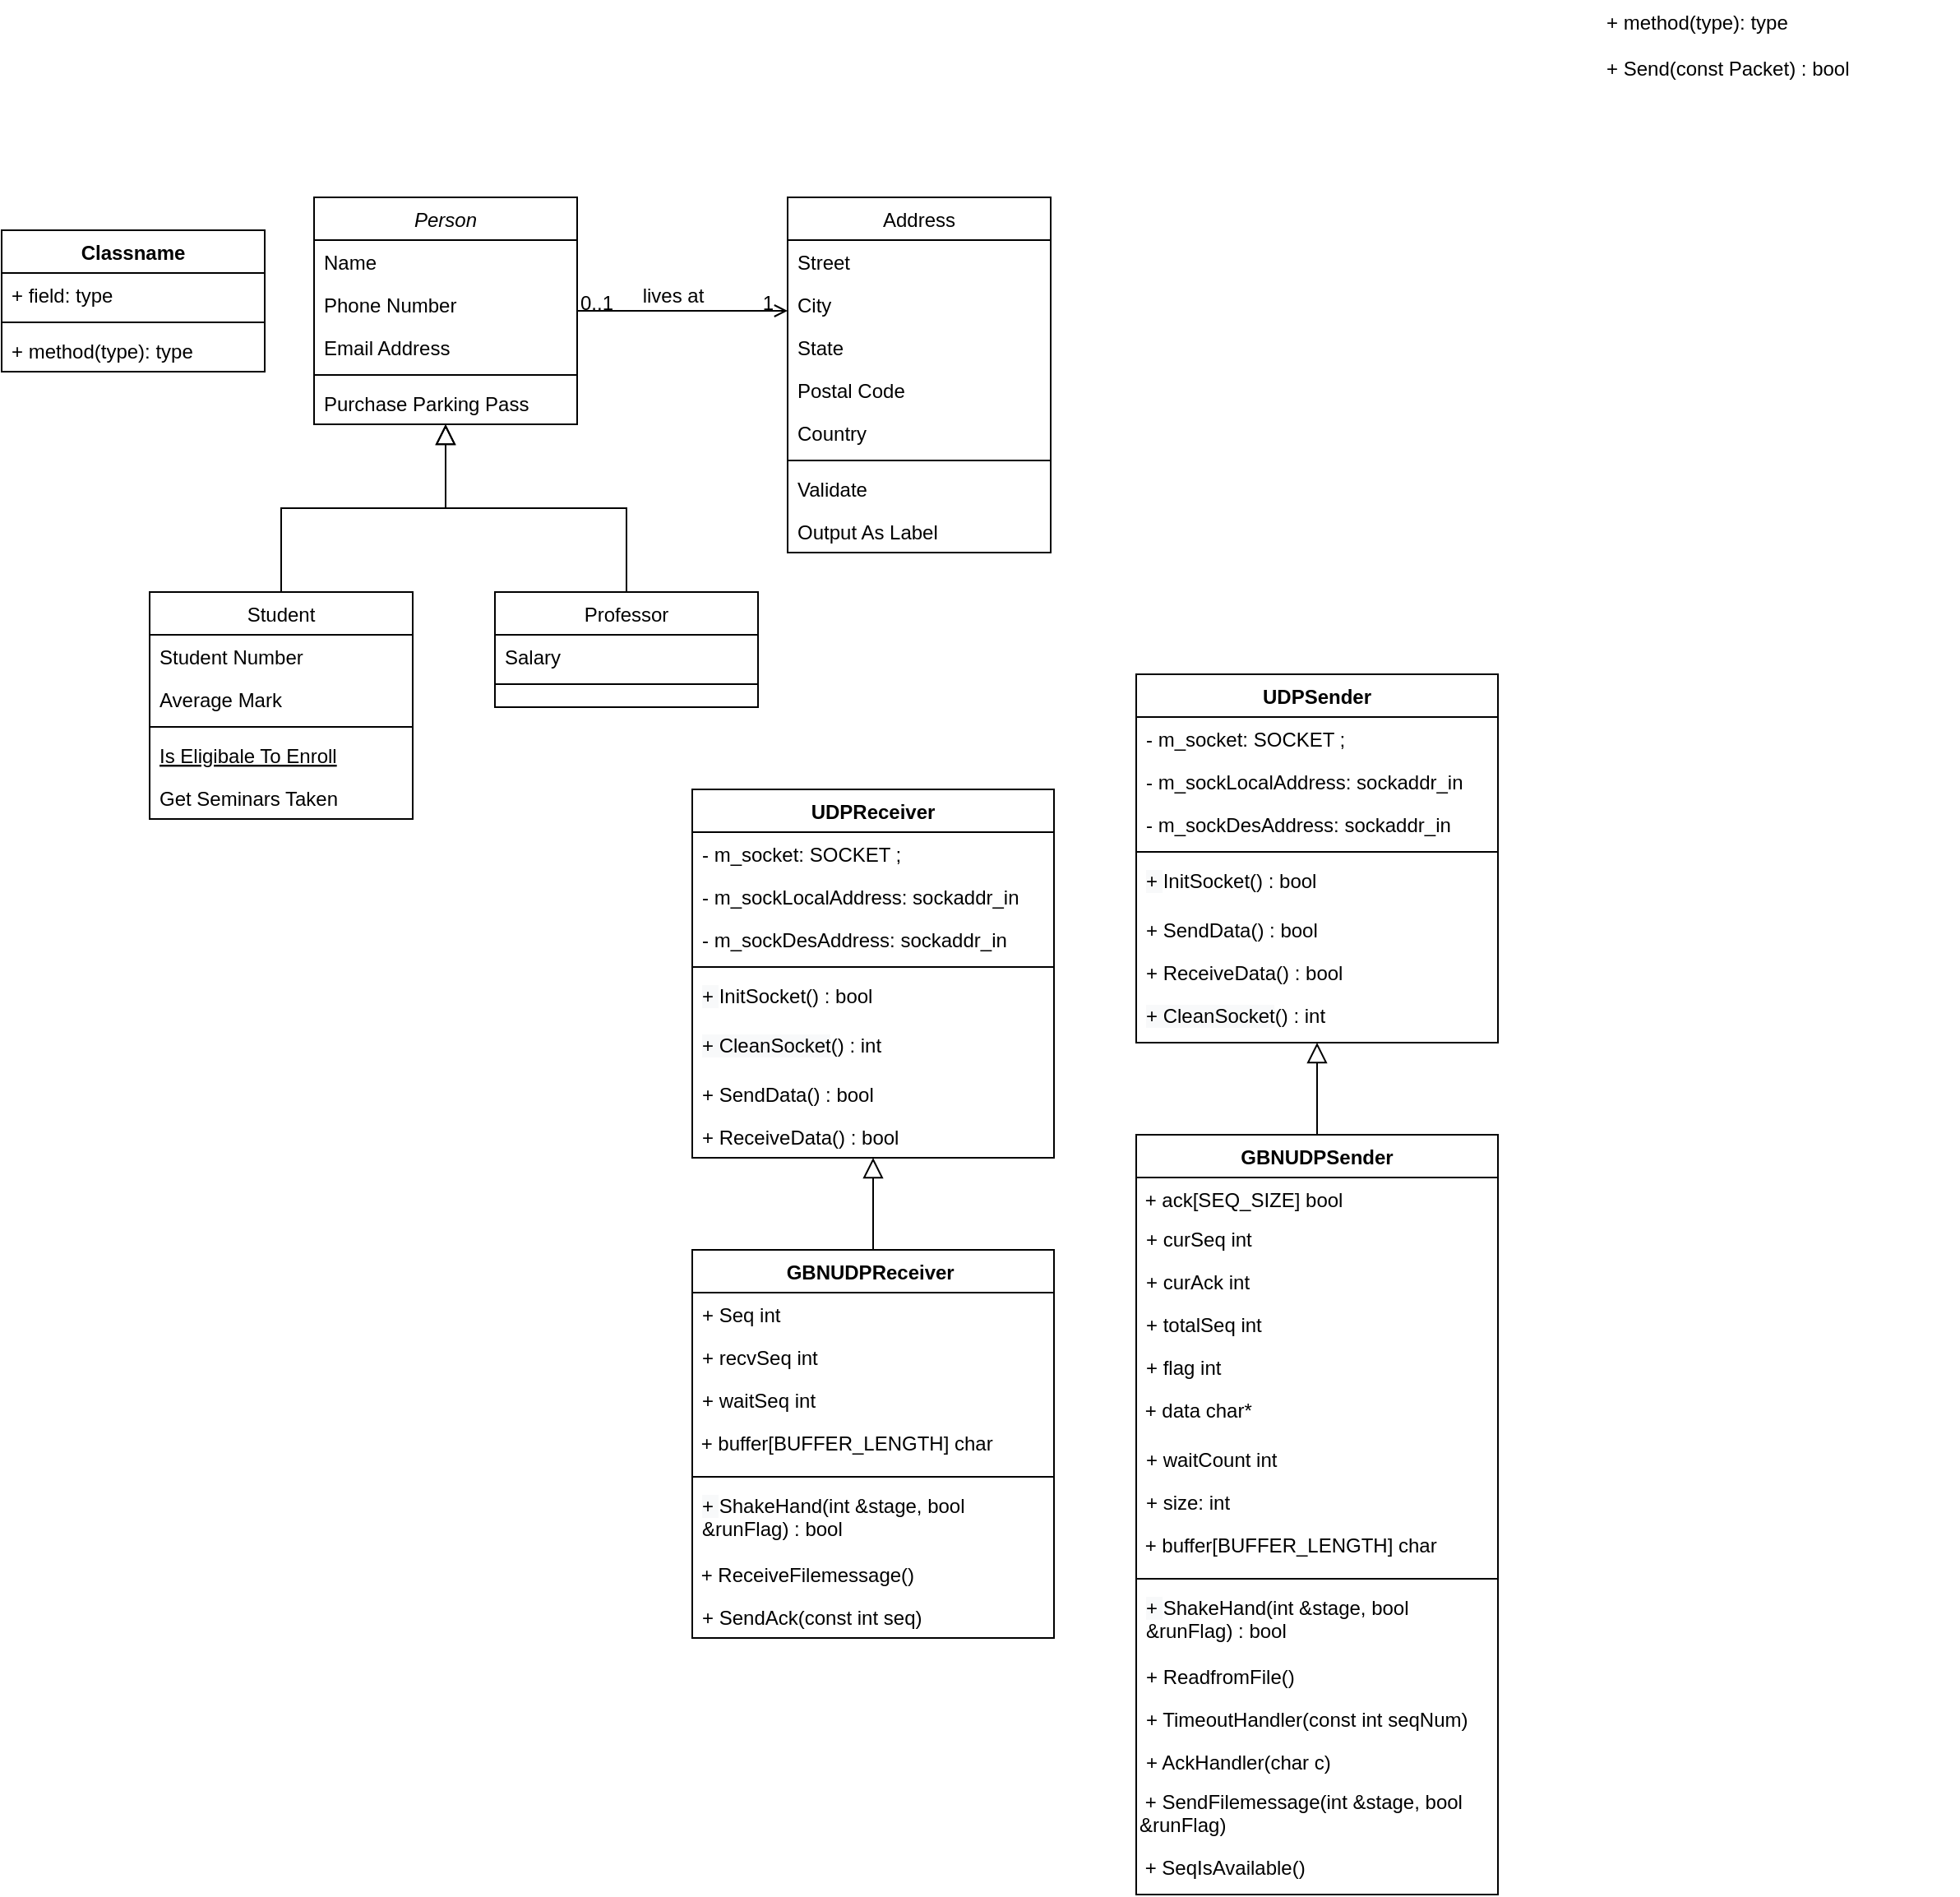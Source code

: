 <mxfile version="14.4.2" type="github">
  <diagram id="C5RBs43oDa-KdzZeNtuy" name="Page-1">
    <mxGraphModel dx="823" dy="404" grid="1" gridSize="10" guides="1" tooltips="1" connect="1" arrows="1" fold="1" page="1" pageScale="1" pageWidth="827" pageHeight="1169" math="0" shadow="0">
      <root>
        <mxCell id="WIyWlLk6GJQsqaUBKTNV-0" />
        <mxCell id="WIyWlLk6GJQsqaUBKTNV-1" parent="WIyWlLk6GJQsqaUBKTNV-0" />
        <mxCell id="zkfFHV4jXpPFQw0GAbJ--0" value="Person" style="swimlane;fontStyle=2;align=center;verticalAlign=top;childLayout=stackLayout;horizontal=1;startSize=26;horizontalStack=0;resizeParent=1;resizeLast=0;collapsible=1;marginBottom=0;rounded=0;shadow=0;strokeWidth=1;" parent="WIyWlLk6GJQsqaUBKTNV-1" vertex="1">
          <mxGeometry x="220" y="120" width="160" height="138" as="geometry">
            <mxRectangle x="220" y="120" width="160" height="26" as="alternateBounds" />
          </mxGeometry>
        </mxCell>
        <mxCell id="zkfFHV4jXpPFQw0GAbJ--1" value="Name" style="text;align=left;verticalAlign=top;spacingLeft=4;spacingRight=4;overflow=hidden;rotatable=0;points=[[0,0.5],[1,0.5]];portConstraint=eastwest;" parent="zkfFHV4jXpPFQw0GAbJ--0" vertex="1">
          <mxGeometry y="26" width="160" height="26" as="geometry" />
        </mxCell>
        <mxCell id="zkfFHV4jXpPFQw0GAbJ--2" value="Phone Number" style="text;align=left;verticalAlign=top;spacingLeft=4;spacingRight=4;overflow=hidden;rotatable=0;points=[[0,0.5],[1,0.5]];portConstraint=eastwest;rounded=0;shadow=0;html=0;" parent="zkfFHV4jXpPFQw0GAbJ--0" vertex="1">
          <mxGeometry y="52" width="160" height="26" as="geometry" />
        </mxCell>
        <mxCell id="zkfFHV4jXpPFQw0GAbJ--3" value="Email Address" style="text;align=left;verticalAlign=top;spacingLeft=4;spacingRight=4;overflow=hidden;rotatable=0;points=[[0,0.5],[1,0.5]];portConstraint=eastwest;rounded=0;shadow=0;html=0;" parent="zkfFHV4jXpPFQw0GAbJ--0" vertex="1">
          <mxGeometry y="78" width="160" height="26" as="geometry" />
        </mxCell>
        <mxCell id="zkfFHV4jXpPFQw0GAbJ--4" value="" style="line;html=1;strokeWidth=1;align=left;verticalAlign=middle;spacingTop=-1;spacingLeft=3;spacingRight=3;rotatable=0;labelPosition=right;points=[];portConstraint=eastwest;" parent="zkfFHV4jXpPFQw0GAbJ--0" vertex="1">
          <mxGeometry y="104" width="160" height="8" as="geometry" />
        </mxCell>
        <mxCell id="zkfFHV4jXpPFQw0GAbJ--5" value="Purchase Parking Pass" style="text;align=left;verticalAlign=top;spacingLeft=4;spacingRight=4;overflow=hidden;rotatable=0;points=[[0,0.5],[1,0.5]];portConstraint=eastwest;" parent="zkfFHV4jXpPFQw0GAbJ--0" vertex="1">
          <mxGeometry y="112" width="160" height="26" as="geometry" />
        </mxCell>
        <mxCell id="zkfFHV4jXpPFQw0GAbJ--6" value="Student" style="swimlane;fontStyle=0;align=center;verticalAlign=top;childLayout=stackLayout;horizontal=1;startSize=26;horizontalStack=0;resizeParent=1;resizeLast=0;collapsible=1;marginBottom=0;rounded=0;shadow=0;strokeWidth=1;" parent="WIyWlLk6GJQsqaUBKTNV-1" vertex="1">
          <mxGeometry x="120" y="360" width="160" height="138" as="geometry">
            <mxRectangle x="130" y="380" width="160" height="26" as="alternateBounds" />
          </mxGeometry>
        </mxCell>
        <mxCell id="zkfFHV4jXpPFQw0GAbJ--7" value="Student Number" style="text;align=left;verticalAlign=top;spacingLeft=4;spacingRight=4;overflow=hidden;rotatable=0;points=[[0,0.5],[1,0.5]];portConstraint=eastwest;" parent="zkfFHV4jXpPFQw0GAbJ--6" vertex="1">
          <mxGeometry y="26" width="160" height="26" as="geometry" />
        </mxCell>
        <mxCell id="zkfFHV4jXpPFQw0GAbJ--8" value="Average Mark" style="text;align=left;verticalAlign=top;spacingLeft=4;spacingRight=4;overflow=hidden;rotatable=0;points=[[0,0.5],[1,0.5]];portConstraint=eastwest;rounded=0;shadow=0;html=0;" parent="zkfFHV4jXpPFQw0GAbJ--6" vertex="1">
          <mxGeometry y="52" width="160" height="26" as="geometry" />
        </mxCell>
        <mxCell id="zkfFHV4jXpPFQw0GAbJ--9" value="" style="line;html=1;strokeWidth=1;align=left;verticalAlign=middle;spacingTop=-1;spacingLeft=3;spacingRight=3;rotatable=0;labelPosition=right;points=[];portConstraint=eastwest;" parent="zkfFHV4jXpPFQw0GAbJ--6" vertex="1">
          <mxGeometry y="78" width="160" height="8" as="geometry" />
        </mxCell>
        <mxCell id="zkfFHV4jXpPFQw0GAbJ--10" value="Is Eligibale To Enroll" style="text;align=left;verticalAlign=top;spacingLeft=4;spacingRight=4;overflow=hidden;rotatable=0;points=[[0,0.5],[1,0.5]];portConstraint=eastwest;fontStyle=4" parent="zkfFHV4jXpPFQw0GAbJ--6" vertex="1">
          <mxGeometry y="86" width="160" height="26" as="geometry" />
        </mxCell>
        <mxCell id="zkfFHV4jXpPFQw0GAbJ--11" value="Get Seminars Taken" style="text;align=left;verticalAlign=top;spacingLeft=4;spacingRight=4;overflow=hidden;rotatable=0;points=[[0,0.5],[1,0.5]];portConstraint=eastwest;" parent="zkfFHV4jXpPFQw0GAbJ--6" vertex="1">
          <mxGeometry y="112" width="160" height="26" as="geometry" />
        </mxCell>
        <mxCell id="zkfFHV4jXpPFQw0GAbJ--12" value="" style="endArrow=block;endSize=10;endFill=0;shadow=0;strokeWidth=1;rounded=0;edgeStyle=elbowEdgeStyle;elbow=vertical;" parent="WIyWlLk6GJQsqaUBKTNV-1" source="zkfFHV4jXpPFQw0GAbJ--6" target="zkfFHV4jXpPFQw0GAbJ--0" edge="1">
          <mxGeometry width="160" relative="1" as="geometry">
            <mxPoint x="200" y="203" as="sourcePoint" />
            <mxPoint x="200" y="203" as="targetPoint" />
          </mxGeometry>
        </mxCell>
        <mxCell id="zkfFHV4jXpPFQw0GAbJ--13" value="Professor" style="swimlane;fontStyle=0;align=center;verticalAlign=top;childLayout=stackLayout;horizontal=1;startSize=26;horizontalStack=0;resizeParent=1;resizeLast=0;collapsible=1;marginBottom=0;rounded=0;shadow=0;strokeWidth=1;" parent="WIyWlLk6GJQsqaUBKTNV-1" vertex="1">
          <mxGeometry x="330" y="360" width="160" height="70" as="geometry">
            <mxRectangle x="340" y="380" width="170" height="26" as="alternateBounds" />
          </mxGeometry>
        </mxCell>
        <mxCell id="zkfFHV4jXpPFQw0GAbJ--14" value="Salary" style="text;align=left;verticalAlign=top;spacingLeft=4;spacingRight=4;overflow=hidden;rotatable=0;points=[[0,0.5],[1,0.5]];portConstraint=eastwest;" parent="zkfFHV4jXpPFQw0GAbJ--13" vertex="1">
          <mxGeometry y="26" width="160" height="26" as="geometry" />
        </mxCell>
        <mxCell id="zkfFHV4jXpPFQw0GAbJ--15" value="" style="line;html=1;strokeWidth=1;align=left;verticalAlign=middle;spacingTop=-1;spacingLeft=3;spacingRight=3;rotatable=0;labelPosition=right;points=[];portConstraint=eastwest;" parent="zkfFHV4jXpPFQw0GAbJ--13" vertex="1">
          <mxGeometry y="52" width="160" height="8" as="geometry" />
        </mxCell>
        <mxCell id="zkfFHV4jXpPFQw0GAbJ--16" value="" style="endArrow=block;endSize=10;endFill=0;shadow=0;strokeWidth=1;rounded=0;edgeStyle=elbowEdgeStyle;elbow=vertical;" parent="WIyWlLk6GJQsqaUBKTNV-1" source="zkfFHV4jXpPFQw0GAbJ--13" target="zkfFHV4jXpPFQw0GAbJ--0" edge="1">
          <mxGeometry width="160" relative="1" as="geometry">
            <mxPoint x="210" y="373" as="sourcePoint" />
            <mxPoint x="310" y="271" as="targetPoint" />
          </mxGeometry>
        </mxCell>
        <mxCell id="zkfFHV4jXpPFQw0GAbJ--17" value="Address" style="swimlane;fontStyle=0;align=center;verticalAlign=top;childLayout=stackLayout;horizontal=1;startSize=26;horizontalStack=0;resizeParent=1;resizeLast=0;collapsible=1;marginBottom=0;rounded=0;shadow=0;strokeWidth=1;" parent="WIyWlLk6GJQsqaUBKTNV-1" vertex="1">
          <mxGeometry x="508" y="120" width="160" height="216" as="geometry">
            <mxRectangle x="550" y="140" width="160" height="26" as="alternateBounds" />
          </mxGeometry>
        </mxCell>
        <mxCell id="zkfFHV4jXpPFQw0GAbJ--18" value="Street" style="text;align=left;verticalAlign=top;spacingLeft=4;spacingRight=4;overflow=hidden;rotatable=0;points=[[0,0.5],[1,0.5]];portConstraint=eastwest;" parent="zkfFHV4jXpPFQw0GAbJ--17" vertex="1">
          <mxGeometry y="26" width="160" height="26" as="geometry" />
        </mxCell>
        <mxCell id="zkfFHV4jXpPFQw0GAbJ--19" value="City" style="text;align=left;verticalAlign=top;spacingLeft=4;spacingRight=4;overflow=hidden;rotatable=0;points=[[0,0.5],[1,0.5]];portConstraint=eastwest;rounded=0;shadow=0;html=0;" parent="zkfFHV4jXpPFQw0GAbJ--17" vertex="1">
          <mxGeometry y="52" width="160" height="26" as="geometry" />
        </mxCell>
        <mxCell id="zkfFHV4jXpPFQw0GAbJ--20" value="State" style="text;align=left;verticalAlign=top;spacingLeft=4;spacingRight=4;overflow=hidden;rotatable=0;points=[[0,0.5],[1,0.5]];portConstraint=eastwest;rounded=0;shadow=0;html=0;" parent="zkfFHV4jXpPFQw0GAbJ--17" vertex="1">
          <mxGeometry y="78" width="160" height="26" as="geometry" />
        </mxCell>
        <mxCell id="zkfFHV4jXpPFQw0GAbJ--21" value="Postal Code" style="text;align=left;verticalAlign=top;spacingLeft=4;spacingRight=4;overflow=hidden;rotatable=0;points=[[0,0.5],[1,0.5]];portConstraint=eastwest;rounded=0;shadow=0;html=0;" parent="zkfFHV4jXpPFQw0GAbJ--17" vertex="1">
          <mxGeometry y="104" width="160" height="26" as="geometry" />
        </mxCell>
        <mxCell id="zkfFHV4jXpPFQw0GAbJ--22" value="Country" style="text;align=left;verticalAlign=top;spacingLeft=4;spacingRight=4;overflow=hidden;rotatable=0;points=[[0,0.5],[1,0.5]];portConstraint=eastwest;rounded=0;shadow=0;html=0;" parent="zkfFHV4jXpPFQw0GAbJ--17" vertex="1">
          <mxGeometry y="130" width="160" height="26" as="geometry" />
        </mxCell>
        <mxCell id="zkfFHV4jXpPFQw0GAbJ--23" value="" style="line;html=1;strokeWidth=1;align=left;verticalAlign=middle;spacingTop=-1;spacingLeft=3;spacingRight=3;rotatable=0;labelPosition=right;points=[];portConstraint=eastwest;" parent="zkfFHV4jXpPFQw0GAbJ--17" vertex="1">
          <mxGeometry y="156" width="160" height="8" as="geometry" />
        </mxCell>
        <mxCell id="zkfFHV4jXpPFQw0GAbJ--24" value="Validate" style="text;align=left;verticalAlign=top;spacingLeft=4;spacingRight=4;overflow=hidden;rotatable=0;points=[[0,0.5],[1,0.5]];portConstraint=eastwest;" parent="zkfFHV4jXpPFQw0GAbJ--17" vertex="1">
          <mxGeometry y="164" width="160" height="26" as="geometry" />
        </mxCell>
        <mxCell id="zkfFHV4jXpPFQw0GAbJ--25" value="Output As Label" style="text;align=left;verticalAlign=top;spacingLeft=4;spacingRight=4;overflow=hidden;rotatable=0;points=[[0,0.5],[1,0.5]];portConstraint=eastwest;" parent="zkfFHV4jXpPFQw0GAbJ--17" vertex="1">
          <mxGeometry y="190" width="160" height="26" as="geometry" />
        </mxCell>
        <mxCell id="zkfFHV4jXpPFQw0GAbJ--26" value="" style="endArrow=open;shadow=0;strokeWidth=1;rounded=0;endFill=1;edgeStyle=elbowEdgeStyle;elbow=vertical;" parent="WIyWlLk6GJQsqaUBKTNV-1" source="zkfFHV4jXpPFQw0GAbJ--0" target="zkfFHV4jXpPFQw0GAbJ--17" edge="1">
          <mxGeometry x="0.5" y="41" relative="1" as="geometry">
            <mxPoint x="380" y="192" as="sourcePoint" />
            <mxPoint x="540" y="192" as="targetPoint" />
            <mxPoint x="-40" y="32" as="offset" />
          </mxGeometry>
        </mxCell>
        <mxCell id="zkfFHV4jXpPFQw0GAbJ--27" value="0..1" style="resizable=0;align=left;verticalAlign=bottom;labelBackgroundColor=none;fontSize=12;" parent="zkfFHV4jXpPFQw0GAbJ--26" connectable="0" vertex="1">
          <mxGeometry x="-1" relative="1" as="geometry">
            <mxPoint y="4" as="offset" />
          </mxGeometry>
        </mxCell>
        <mxCell id="zkfFHV4jXpPFQw0GAbJ--28" value="1" style="resizable=0;align=right;verticalAlign=bottom;labelBackgroundColor=none;fontSize=12;" parent="zkfFHV4jXpPFQw0GAbJ--26" connectable="0" vertex="1">
          <mxGeometry x="1" relative="1" as="geometry">
            <mxPoint x="-7" y="4" as="offset" />
          </mxGeometry>
        </mxCell>
        <mxCell id="zkfFHV4jXpPFQw0GAbJ--29" value="lives at" style="text;html=1;resizable=0;points=[];;align=center;verticalAlign=middle;labelBackgroundColor=none;rounded=0;shadow=0;strokeWidth=1;fontSize=12;" parent="zkfFHV4jXpPFQw0GAbJ--26" vertex="1" connectable="0">
          <mxGeometry x="0.5" y="49" relative="1" as="geometry">
            <mxPoint x="-38" y="40" as="offset" />
          </mxGeometry>
        </mxCell>
        <mxCell id="rn5vUuPgR1_5eJj_Czo4-2" value="Classname" style="swimlane;fontStyle=1;align=center;verticalAlign=top;childLayout=stackLayout;horizontal=1;startSize=26;horizontalStack=0;resizeParent=1;resizeParentMax=0;resizeLast=0;collapsible=1;marginBottom=0;" parent="WIyWlLk6GJQsqaUBKTNV-1" vertex="1">
          <mxGeometry x="30" y="140" width="160" height="86" as="geometry" />
        </mxCell>
        <mxCell id="rn5vUuPgR1_5eJj_Czo4-3" value="+ field: type" style="text;strokeColor=none;fillColor=none;align=left;verticalAlign=top;spacingLeft=4;spacingRight=4;overflow=hidden;rotatable=0;points=[[0,0.5],[1,0.5]];portConstraint=eastwest;" parent="rn5vUuPgR1_5eJj_Czo4-2" vertex="1">
          <mxGeometry y="26" width="160" height="26" as="geometry" />
        </mxCell>
        <mxCell id="rn5vUuPgR1_5eJj_Czo4-4" value="" style="line;strokeWidth=1;fillColor=none;align=left;verticalAlign=middle;spacingTop=-1;spacingLeft=3;spacingRight=3;rotatable=0;labelPosition=right;points=[];portConstraint=eastwest;" parent="rn5vUuPgR1_5eJj_Czo4-2" vertex="1">
          <mxGeometry y="52" width="160" height="8" as="geometry" />
        </mxCell>
        <mxCell id="rn5vUuPgR1_5eJj_Czo4-5" value="+ method(type): type" style="text;strokeColor=none;fillColor=none;align=left;verticalAlign=top;spacingLeft=4;spacingRight=4;overflow=hidden;rotatable=0;points=[[0,0.5],[1,0.5]];portConstraint=eastwest;" parent="rn5vUuPgR1_5eJj_Czo4-2" vertex="1">
          <mxGeometry y="60" width="160" height="26" as="geometry" />
        </mxCell>
        <mxCell id="rn5vUuPgR1_5eJj_Czo4-7" value="UDPSender" style="swimlane;fontStyle=1;align=center;verticalAlign=top;childLayout=stackLayout;horizontal=1;startSize=26;horizontalStack=0;resizeParent=1;resizeParentMax=0;resizeLast=0;collapsible=1;marginBottom=0;" parent="WIyWlLk6GJQsqaUBKTNV-1" vertex="1">
          <mxGeometry x="720" y="410" width="220" height="224" as="geometry" />
        </mxCell>
        <mxCell id="rn5vUuPgR1_5eJj_Czo4-8" value="- m_socket: SOCKET ;" style="text;strokeColor=none;fillColor=none;align=left;verticalAlign=top;spacingLeft=4;spacingRight=4;overflow=hidden;rotatable=0;points=[[0,0.5],[1,0.5]];portConstraint=eastwest;" parent="rn5vUuPgR1_5eJj_Czo4-7" vertex="1">
          <mxGeometry y="26" width="220" height="26" as="geometry" />
        </mxCell>
        <mxCell id="rn5vUuPgR1_5eJj_Czo4-24" value="- m_sockLocalAddress: sockaddr_in" style="text;strokeColor=none;fillColor=none;align=left;verticalAlign=top;spacingLeft=4;spacingRight=4;overflow=hidden;rotatable=0;points=[[0,0.5],[1,0.5]];portConstraint=eastwest;" parent="rn5vUuPgR1_5eJj_Czo4-7" vertex="1">
          <mxGeometry y="52" width="220" height="26" as="geometry" />
        </mxCell>
        <mxCell id="rn5vUuPgR1_5eJj_Czo4-25" value="- m_sockDesAddress: sockaddr_in" style="text;strokeColor=none;fillColor=none;align=left;verticalAlign=top;spacingLeft=4;spacingRight=4;overflow=hidden;rotatable=0;points=[[0,0.5],[1,0.5]];portConstraint=eastwest;" parent="rn5vUuPgR1_5eJj_Czo4-7" vertex="1">
          <mxGeometry y="78" width="220" height="26" as="geometry" />
        </mxCell>
        <mxCell id="rn5vUuPgR1_5eJj_Czo4-9" value="" style="line;strokeWidth=1;fillColor=none;align=left;verticalAlign=middle;spacingTop=-1;spacingLeft=3;spacingRight=3;rotatable=0;labelPosition=right;points=[];portConstraint=eastwest;" parent="rn5vUuPgR1_5eJj_Czo4-7" vertex="1">
          <mxGeometry y="104" width="220" height="8" as="geometry" />
        </mxCell>
        <mxCell id="rn5vUuPgR1_5eJj_Czo4-13" value="&lt;span style=&quot;color: rgb(0 , 0 , 0) ; font-family: &amp;#34;helvetica&amp;#34; ; font-size: 12px ; font-style: normal ; font-weight: 400 ; letter-spacing: normal ; text-indent: 0px ; text-transform: none ; word-spacing: 0px ; background-color: rgb(248 , 249 , 250) ; display: inline ; float: none&quot;&gt;+ &lt;/span&gt;InitSocket() : bool" style="text;whiteSpace=wrap;html=1;rounded=0;shadow=0;align=left;spacingRight=4;spacingLeft=4;" parent="rn5vUuPgR1_5eJj_Czo4-7" vertex="1">
          <mxGeometry y="112" width="220" height="30" as="geometry" />
        </mxCell>
        <mxCell id="rn5vUuPgR1_5eJj_Czo4-16" value="+ SendData() : bool" style="text;strokeColor=none;fillColor=none;align=left;verticalAlign=top;spacingLeft=4;spacingRight=4;overflow=hidden;rotatable=0;points=[[0,0.5],[1,0.5]];portConstraint=eastwest;" parent="rn5vUuPgR1_5eJj_Czo4-7" vertex="1">
          <mxGeometry y="142" width="220" height="26" as="geometry" />
        </mxCell>
        <mxCell id="rn5vUuPgR1_5eJj_Czo4-21" value="+ ReceiveData() : bool" style="text;strokeColor=none;fillColor=none;align=left;verticalAlign=top;spacingLeft=4;spacingRight=4;overflow=hidden;rotatable=0;points=[[0,0.5],[1,0.5]];portConstraint=eastwest;" parent="rn5vUuPgR1_5eJj_Czo4-7" vertex="1">
          <mxGeometry y="168" width="220" height="26" as="geometry" />
        </mxCell>
        <mxCell id="rn5vUuPgR1_5eJj_Czo4-23" value="&lt;span style=&quot;color: rgb(0 , 0 , 0) ; font-family: &amp;#34;helvetica&amp;#34; ; font-size: 12px ; font-style: normal ; font-weight: 400 ; letter-spacing: normal ; text-indent: 0px ; text-transform: none ; word-spacing: 0px ; background-color: rgb(248 , 249 , 250) ; display: inline ; float: none&quot;&gt;+ CleanSocket&lt;/span&gt;() : int" style="text;whiteSpace=wrap;html=1;rounded=0;shadow=0;align=left;spacingRight=4;spacingLeft=4;" parent="rn5vUuPgR1_5eJj_Czo4-7" vertex="1">
          <mxGeometry y="194" width="220" height="30" as="geometry" />
        </mxCell>
        <mxCell id="rn5vUuPgR1_5eJj_Czo4-17" value="+ method(type): type" style="text;strokeColor=none;fillColor=none;align=left;verticalAlign=top;spacingLeft=4;spacingRight=4;overflow=hidden;rotatable=0;points=[[0,0.5],[1,0.5]];portConstraint=eastwest;" parent="WIyWlLk6GJQsqaUBKTNV-1" vertex="1">
          <mxGeometry x="1000" width="160" height="26" as="geometry" />
        </mxCell>
        <mxCell id="rn5vUuPgR1_5eJj_Czo4-22" value="+ Send(const Packet) : bool" style="text;strokeColor=none;fillColor=none;align=left;verticalAlign=top;spacingLeft=4;spacingRight=4;overflow=hidden;rotatable=0;points=[[0,0.5],[1,0.5]];portConstraint=eastwest;" parent="WIyWlLk6GJQsqaUBKTNV-1" vertex="1">
          <mxGeometry x="1000" y="28" width="220" height="26" as="geometry" />
        </mxCell>
        <mxCell id="_Zn60JbQrWiAv055N7to-29" style="edgeStyle=elbowEdgeStyle;rounded=0;orthogonalLoop=1;jettySize=auto;elbow=vertical;html=1;exitX=0.5;exitY=0;exitDx=0;exitDy=0;entryX=0.5;entryY=1;entryDx=0;entryDy=0;shadow=0;endArrow=block;endFill=0;endSize=10;strokeWidth=1;" edge="1" parent="WIyWlLk6GJQsqaUBKTNV-1" source="rn5vUuPgR1_5eJj_Czo4-27" target="rn5vUuPgR1_5eJj_Czo4-23">
          <mxGeometry relative="1" as="geometry" />
        </mxCell>
        <mxCell id="rn5vUuPgR1_5eJj_Czo4-27" value="GBNUDPSender" style="swimlane;fontStyle=1;align=center;verticalAlign=top;childLayout=stackLayout;horizontal=1;startSize=26;horizontalStack=0;resizeParent=1;resizeParentMax=0;resizeLast=0;collapsible=1;marginBottom=0;" parent="WIyWlLk6GJQsqaUBKTNV-1" vertex="1">
          <mxGeometry x="720" y="690" width="220" height="462" as="geometry" />
        </mxCell>
        <mxCell id="_Zn60JbQrWiAv055N7to-4" value="&amp;nbsp;+ ack[SEQ_SIZE] bool" style="text;whiteSpace=wrap;html=1;" vertex="1" parent="rn5vUuPgR1_5eJj_Czo4-27">
          <mxGeometry y="26" width="220" height="24" as="geometry" />
        </mxCell>
        <mxCell id="rn5vUuPgR1_5eJj_Czo4-28" value="+ curSeq int " style="text;strokeColor=none;fillColor=none;align=left;verticalAlign=top;spacingLeft=4;spacingRight=4;overflow=hidden;rotatable=0;points=[[0,0.5],[1,0.5]];portConstraint=eastwest;" parent="rn5vUuPgR1_5eJj_Czo4-27" vertex="1">
          <mxGeometry y="50" width="220" height="26" as="geometry" />
        </mxCell>
        <mxCell id="_Zn60JbQrWiAv055N7to-7" value="+ curAck int " style="text;strokeColor=none;fillColor=none;align=left;verticalAlign=top;spacingLeft=4;spacingRight=4;overflow=hidden;rotatable=0;points=[[0,0.5],[1,0.5]];portConstraint=eastwest;" vertex="1" parent="rn5vUuPgR1_5eJj_Czo4-27">
          <mxGeometry y="76" width="220" height="26" as="geometry" />
        </mxCell>
        <mxCell id="_Zn60JbQrWiAv055N7to-8" value="+ totalSeq int " style="text;strokeColor=none;fillColor=none;align=left;verticalAlign=top;spacingLeft=4;spacingRight=4;overflow=hidden;rotatable=0;points=[[0,0.5],[1,0.5]];portConstraint=eastwest;" vertex="1" parent="rn5vUuPgR1_5eJj_Czo4-27">
          <mxGeometry y="102" width="220" height="26" as="geometry" />
        </mxCell>
        <mxCell id="_Zn60JbQrWiAv055N7to-9" value="+ flag int " style="text;strokeColor=none;fillColor=none;align=left;verticalAlign=top;spacingLeft=4;spacingRight=4;overflow=hidden;rotatable=0;points=[[0,0.5],[1,0.5]];portConstraint=eastwest;" vertex="1" parent="rn5vUuPgR1_5eJj_Czo4-27">
          <mxGeometry y="128" width="220" height="26" as="geometry" />
        </mxCell>
        <mxCell id="_Zn60JbQrWiAv055N7to-5" value="&amp;nbsp;+ data char*" style="text;whiteSpace=wrap;html=1;" vertex="1" parent="rn5vUuPgR1_5eJj_Czo4-27">
          <mxGeometry y="154" width="220" height="30" as="geometry" />
        </mxCell>
        <mxCell id="_Zn60JbQrWiAv055N7to-10" value="+ waitCount int " style="text;strokeColor=none;fillColor=none;align=left;verticalAlign=top;spacingLeft=4;spacingRight=4;overflow=hidden;rotatable=0;points=[[0,0.5],[1,0.5]];portConstraint=eastwest;" vertex="1" parent="rn5vUuPgR1_5eJj_Czo4-27">
          <mxGeometry y="184" width="220" height="26" as="geometry" />
        </mxCell>
        <mxCell id="rn5vUuPgR1_5eJj_Czo4-29" value="+ size: int" style="text;strokeColor=none;fillColor=none;align=left;verticalAlign=top;spacingLeft=4;spacingRight=4;overflow=hidden;rotatable=0;points=[[0,0.5],[1,0.5]];portConstraint=eastwest;" parent="rn5vUuPgR1_5eJj_Czo4-27" vertex="1">
          <mxGeometry y="210" width="220" height="26" as="geometry" />
        </mxCell>
        <mxCell id="_Zn60JbQrWiAv055N7to-6" value="&amp;nbsp;+ buffer[BUFFER_LENGTH] char" style="text;whiteSpace=wrap;html=1;" vertex="1" parent="rn5vUuPgR1_5eJj_Czo4-27">
          <mxGeometry y="236" width="220" height="30" as="geometry" />
        </mxCell>
        <mxCell id="rn5vUuPgR1_5eJj_Czo4-31" value="" style="line;strokeWidth=1;fillColor=none;align=left;verticalAlign=middle;spacingTop=-1;spacingLeft=3;spacingRight=3;rotatable=0;labelPosition=right;points=[];portConstraint=eastwest;" parent="rn5vUuPgR1_5eJj_Czo4-27" vertex="1">
          <mxGeometry y="266" width="220" height="8" as="geometry" />
        </mxCell>
        <mxCell id="rn5vUuPgR1_5eJj_Czo4-32" value="&lt;span style=&quot;color: rgb(0 , 0 , 0) ; font-family: &amp;#34;helvetica&amp;#34; ; font-size: 12px ; font-style: normal ; font-weight: 400 ; letter-spacing: normal ; text-indent: 0px ; text-transform: none ; word-spacing: 0px ; background-color: rgb(248 , 249 , 250) ; display: inline ; float: none&quot;&gt;+ &lt;/span&gt;ShakeHand(int &amp;amp;stage, bool &amp;amp;runFlag) : bool" style="text;whiteSpace=wrap;html=1;rounded=0;shadow=0;align=left;spacingRight=4;spacingLeft=4;" parent="rn5vUuPgR1_5eJj_Czo4-27" vertex="1">
          <mxGeometry y="274" width="220" height="42" as="geometry" />
        </mxCell>
        <mxCell id="rn5vUuPgR1_5eJj_Czo4-15" value="+ ReadfromFile()" style="text;strokeColor=none;fillColor=none;align=left;verticalAlign=top;spacingLeft=4;spacingRight=4;overflow=hidden;rotatable=0;points=[[0,0.5],[1,0.5]];portConstraint=eastwest;" parent="rn5vUuPgR1_5eJj_Czo4-27" vertex="1">
          <mxGeometry y="316" width="220" height="26" as="geometry" />
        </mxCell>
        <mxCell id="rn5vUuPgR1_5eJj_Czo4-34" value="+ TimeoutHandler(const int seqNum) " style="text;strokeColor=none;fillColor=none;align=left;verticalAlign=top;spacingLeft=4;spacingRight=4;overflow=hidden;rotatable=0;points=[[0,0.5],[1,0.5]];portConstraint=eastwest;" parent="rn5vUuPgR1_5eJj_Czo4-27" vertex="1">
          <mxGeometry y="342" width="220" height="26" as="geometry" />
        </mxCell>
        <mxCell id="_Zn60JbQrWiAv055N7to-1" value="+ AckHandler(char c) " style="text;strokeColor=none;fillColor=none;align=left;verticalAlign=top;spacingLeft=4;spacingRight=4;overflow=hidden;rotatable=0;points=[[0,0.5],[1,0.5]];portConstraint=eastwest;" vertex="1" parent="rn5vUuPgR1_5eJj_Czo4-27">
          <mxGeometry y="368" width="220" height="24" as="geometry" />
        </mxCell>
        <mxCell id="_Zn60JbQrWiAv055N7to-2" value="&lt;span&gt;&amp;nbsp;+&amp;nbsp;&lt;/span&gt;SendFilemessage(int &amp;amp;stage, bool &amp;amp;runFlag)" style="text;whiteSpace=wrap;html=1;" vertex="1" parent="rn5vUuPgR1_5eJj_Czo4-27">
          <mxGeometry y="392" width="220" height="40" as="geometry" />
        </mxCell>
        <mxCell id="_Zn60JbQrWiAv055N7to-3" value="&amp;nbsp;+ SeqIsAvailable()" style="text;whiteSpace=wrap;html=1;" vertex="1" parent="rn5vUuPgR1_5eJj_Czo4-27">
          <mxGeometry y="432" width="220" height="30" as="geometry" />
        </mxCell>
        <mxCell id="rn5vUuPgR1_5eJj_Czo4-57" value="UDPReceiver" style="swimlane;fontStyle=1;align=center;verticalAlign=top;childLayout=stackLayout;horizontal=1;startSize=26;horizontalStack=0;resizeParent=1;resizeParentMax=0;resizeLast=0;collapsible=1;marginBottom=0;" parent="WIyWlLk6GJQsqaUBKTNV-1" vertex="1">
          <mxGeometry x="450" y="480" width="220" height="224" as="geometry" />
        </mxCell>
        <mxCell id="rn5vUuPgR1_5eJj_Czo4-58" value="- m_socket: SOCKET ;" style="text;strokeColor=none;fillColor=none;align=left;verticalAlign=top;spacingLeft=4;spacingRight=4;overflow=hidden;rotatable=0;points=[[0,0.5],[1,0.5]];portConstraint=eastwest;" parent="rn5vUuPgR1_5eJj_Czo4-57" vertex="1">
          <mxGeometry y="26" width="220" height="26" as="geometry" />
        </mxCell>
        <mxCell id="rn5vUuPgR1_5eJj_Czo4-59" value="- m_sockLocalAddress: sockaddr_in" style="text;strokeColor=none;fillColor=none;align=left;verticalAlign=top;spacingLeft=4;spacingRight=4;overflow=hidden;rotatable=0;points=[[0,0.5],[1,0.5]];portConstraint=eastwest;" parent="rn5vUuPgR1_5eJj_Czo4-57" vertex="1">
          <mxGeometry y="52" width="220" height="26" as="geometry" />
        </mxCell>
        <mxCell id="rn5vUuPgR1_5eJj_Czo4-60" value="- m_sockDesAddress: sockaddr_in" style="text;strokeColor=none;fillColor=none;align=left;verticalAlign=top;spacingLeft=4;spacingRight=4;overflow=hidden;rotatable=0;points=[[0,0.5],[1,0.5]];portConstraint=eastwest;" parent="rn5vUuPgR1_5eJj_Czo4-57" vertex="1">
          <mxGeometry y="78" width="220" height="26" as="geometry" />
        </mxCell>
        <mxCell id="rn5vUuPgR1_5eJj_Czo4-61" value="" style="line;strokeWidth=1;fillColor=none;align=left;verticalAlign=middle;spacingTop=-1;spacingLeft=3;spacingRight=3;rotatable=0;labelPosition=right;points=[];portConstraint=eastwest;" parent="rn5vUuPgR1_5eJj_Czo4-57" vertex="1">
          <mxGeometry y="104" width="220" height="8" as="geometry" />
        </mxCell>
        <mxCell id="_Zn60JbQrWiAv055N7to-12" value="&lt;span style=&quot;color: rgb(0 , 0 , 0) ; font-family: &amp;#34;helvetica&amp;#34; ; font-size: 12px ; font-style: normal ; font-weight: 400 ; letter-spacing: normal ; text-indent: 0px ; text-transform: none ; word-spacing: 0px ; background-color: rgb(248 , 249 , 250) ; display: inline ; float: none&quot;&gt;+ &lt;/span&gt;InitSocket() : bool" style="text;whiteSpace=wrap;html=1;rounded=0;shadow=0;align=left;spacingRight=4;spacingLeft=4;" vertex="1" parent="rn5vUuPgR1_5eJj_Czo4-57">
          <mxGeometry y="112" width="220" height="30" as="geometry" />
        </mxCell>
        <mxCell id="_Zn60JbQrWiAv055N7to-15" value="&lt;span style=&quot;color: rgb(0 , 0 , 0) ; font-family: &amp;#34;helvetica&amp;#34; ; font-size: 12px ; font-style: normal ; font-weight: 400 ; letter-spacing: normal ; text-indent: 0px ; text-transform: none ; word-spacing: 0px ; background-color: rgb(248 , 249 , 250) ; display: inline ; float: none&quot;&gt;+ CleanSocket&lt;/span&gt;() : int" style="text;whiteSpace=wrap;html=1;rounded=0;shadow=0;align=left;spacingRight=4;spacingLeft=4;" vertex="1" parent="rn5vUuPgR1_5eJj_Czo4-57">
          <mxGeometry y="142" width="220" height="30" as="geometry" />
        </mxCell>
        <mxCell id="_Zn60JbQrWiAv055N7to-19" value="+ SendData() : bool" style="text;strokeColor=none;fillColor=none;align=left;verticalAlign=top;spacingLeft=4;spacingRight=4;overflow=hidden;rotatable=0;points=[[0,0.5],[1,0.5]];portConstraint=eastwest;" vertex="1" parent="rn5vUuPgR1_5eJj_Czo4-57">
          <mxGeometry y="172" width="220" height="26" as="geometry" />
        </mxCell>
        <mxCell id="_Zn60JbQrWiAv055N7to-16" value="+ ReceiveData() : bool" style="text;strokeColor=none;fillColor=none;align=left;verticalAlign=top;spacingLeft=4;spacingRight=4;overflow=hidden;rotatable=0;points=[[0,0.5],[1,0.5]];portConstraint=eastwest;" vertex="1" parent="rn5vUuPgR1_5eJj_Czo4-57">
          <mxGeometry y="198" width="220" height="26" as="geometry" />
        </mxCell>
        <mxCell id="_Zn60JbQrWiAv055N7to-30" style="edgeStyle=elbowEdgeStyle;rounded=0;orthogonalLoop=1;jettySize=auto;elbow=vertical;html=1;exitX=0.5;exitY=0;exitDx=0;exitDy=0;shadow=0;endArrow=block;endFill=0;endSize=10;strokeWidth=1;" edge="1" parent="WIyWlLk6GJQsqaUBKTNV-1" source="rn5vUuPgR1_5eJj_Czo4-67" target="_Zn60JbQrWiAv055N7to-16">
          <mxGeometry relative="1" as="geometry" />
        </mxCell>
        <mxCell id="rn5vUuPgR1_5eJj_Czo4-67" value="GBNUDPReceiver " style="swimlane;fontStyle=1;align=center;verticalAlign=top;childLayout=stackLayout;horizontal=1;startSize=26;horizontalStack=0;resizeParent=1;resizeParentMax=0;resizeLast=0;collapsible=1;marginBottom=0;" parent="WIyWlLk6GJQsqaUBKTNV-1" vertex="1">
          <mxGeometry x="450" y="760" width="220" height="236" as="geometry" />
        </mxCell>
        <mxCell id="_Zn60JbQrWiAv055N7to-20" value="+ Seq int " style="text;strokeColor=none;fillColor=none;align=left;verticalAlign=top;spacingLeft=4;spacingRight=4;overflow=hidden;rotatable=0;points=[[0,0.5],[1,0.5]];portConstraint=eastwest;" vertex="1" parent="rn5vUuPgR1_5eJj_Czo4-67">
          <mxGeometry y="26" width="220" height="26" as="geometry" />
        </mxCell>
        <mxCell id="_Zn60JbQrWiAv055N7to-21" value="+ recvSeq int " style="text;strokeColor=none;fillColor=none;align=left;verticalAlign=top;spacingLeft=4;spacingRight=4;overflow=hidden;rotatable=0;points=[[0,0.5],[1,0.5]];portConstraint=eastwest;" vertex="1" parent="rn5vUuPgR1_5eJj_Czo4-67">
          <mxGeometry y="52" width="220" height="26" as="geometry" />
        </mxCell>
        <mxCell id="_Zn60JbQrWiAv055N7to-22" value="+ waitSeq int " style="text;strokeColor=none;fillColor=none;align=left;verticalAlign=top;spacingLeft=4;spacingRight=4;overflow=hidden;rotatable=0;points=[[0,0.5],[1,0.5]];portConstraint=eastwest;" vertex="1" parent="rn5vUuPgR1_5eJj_Czo4-67">
          <mxGeometry y="78" width="220" height="26" as="geometry" />
        </mxCell>
        <mxCell id="_Zn60JbQrWiAv055N7to-23" value="&amp;nbsp;+ buffer[BUFFER_LENGTH] char" style="text;whiteSpace=wrap;html=1;" vertex="1" parent="rn5vUuPgR1_5eJj_Czo4-67">
          <mxGeometry y="104" width="220" height="30" as="geometry" />
        </mxCell>
        <mxCell id="rn5vUuPgR1_5eJj_Czo4-71" value="" style="line;strokeWidth=1;fillColor=none;align=left;verticalAlign=middle;spacingTop=-1;spacingLeft=3;spacingRight=3;rotatable=0;labelPosition=right;points=[];portConstraint=eastwest;" parent="rn5vUuPgR1_5eJj_Czo4-67" vertex="1">
          <mxGeometry y="134" width="220" height="8" as="geometry" />
        </mxCell>
        <mxCell id="_Zn60JbQrWiAv055N7to-24" value="&lt;span style=&quot;color: rgb(0 , 0 , 0) ; font-family: &amp;#34;helvetica&amp;#34; ; font-size: 12px ; font-style: normal ; font-weight: 400 ; letter-spacing: normal ; text-indent: 0px ; text-transform: none ; word-spacing: 0px ; background-color: rgb(248 , 249 , 250) ; display: inline ; float: none&quot;&gt;+ &lt;/span&gt;ShakeHand(int &amp;amp;stage, bool &amp;amp;runFlag) : bool" style="text;whiteSpace=wrap;html=1;rounded=0;shadow=0;align=left;spacingRight=4;spacingLeft=4;" vertex="1" parent="rn5vUuPgR1_5eJj_Czo4-67">
          <mxGeometry y="142" width="220" height="42" as="geometry" />
        </mxCell>
        <mxCell id="_Zn60JbQrWiAv055N7to-25" value="&lt;span&gt;&amp;nbsp;+ Receive&lt;/span&gt;Filemessage()" style="text;whiteSpace=wrap;html=1;" vertex="1" parent="rn5vUuPgR1_5eJj_Czo4-67">
          <mxGeometry y="184" width="220" height="26" as="geometry" />
        </mxCell>
        <mxCell id="rn5vUuPgR1_5eJj_Czo4-73" value="+ SendAck(const int seq) " style="text;strokeColor=none;fillColor=none;align=left;verticalAlign=top;spacingLeft=4;spacingRight=4;overflow=hidden;rotatable=0;points=[[0,0.5],[1,0.5]];portConstraint=eastwest;" parent="rn5vUuPgR1_5eJj_Czo4-67" vertex="1">
          <mxGeometry y="210" width="220" height="26" as="geometry" />
        </mxCell>
      </root>
    </mxGraphModel>
  </diagram>
</mxfile>
